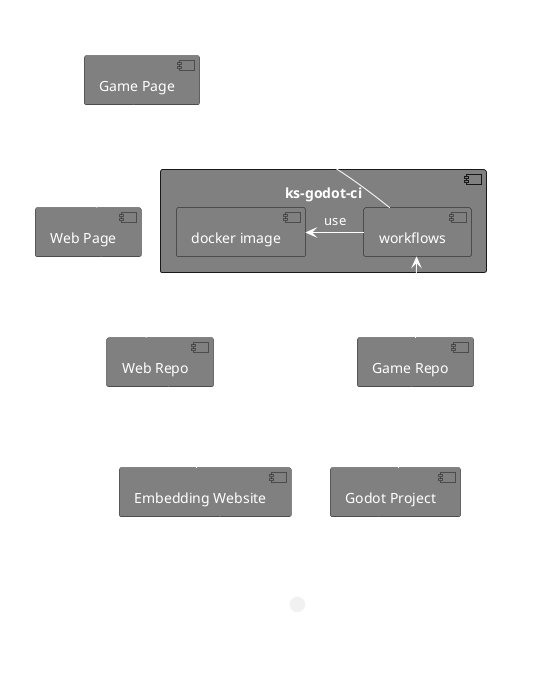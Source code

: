 @startuml
skinparam backgroundcolor transparent
skinparam defaultFontColor white
skinparam ArrowColor white
skinparam ComponentBackgroundColor grey
skinparam NodeBackgroundColor grey
skinparam CloudBorderColor white
skinparam ActorBorderColor white


cloud "Github" {
component "Game Repo" as GameRepo
component "Game Page" as GamePage

component "Web Repo" as WebRepo
component "Web Page" as WebPage

component "ks-godot-ci" as ci {
component "docker image" as docker
component "workflows"
}

GameRepo -u-> workflows : calls
workflows -u-> GamePage : publish to
WebRepo .u.> WebPage : publish to
WebPage .u.> GamePage : later fetch

workflows -l-> docker : use

}

component "Godot Project" as Godot

component "Embedding Website" as Website

Godot -u-> GameRepo : pushes to
Website -u-> WebRepo : pushes to

actor Developer
Developer -u-> Godot : works on
Developer -u-> Website : works on


@enduml
